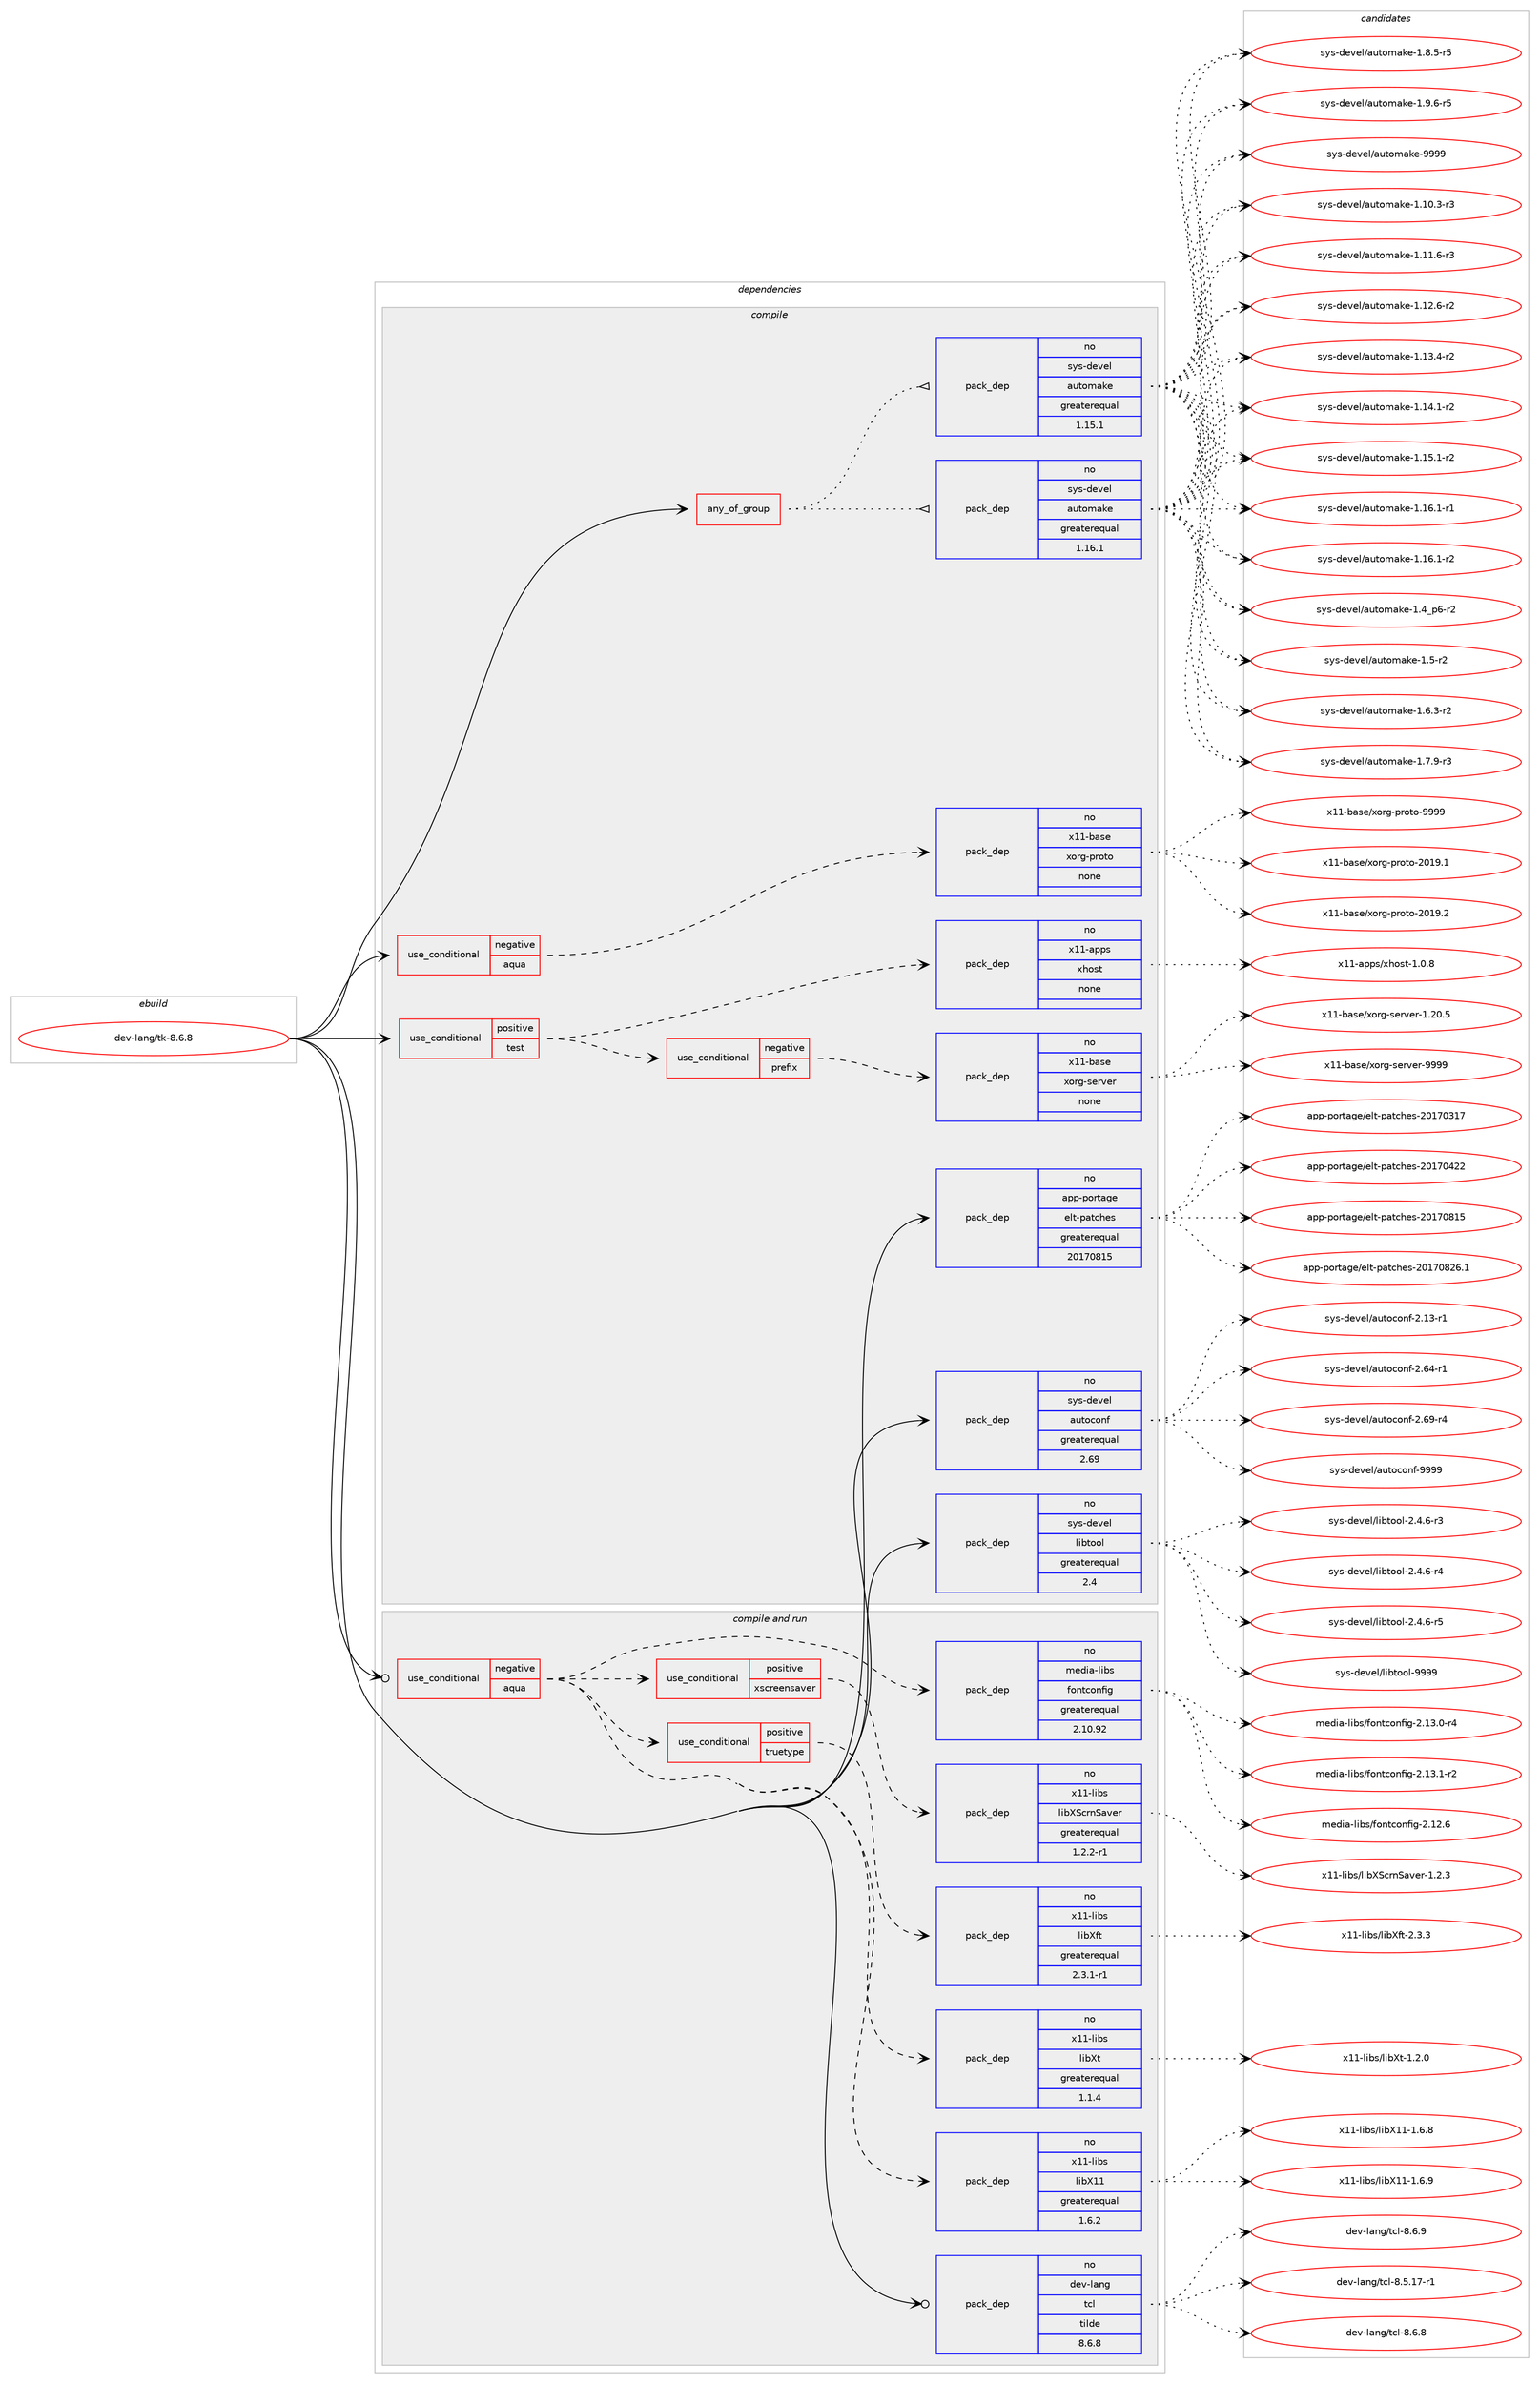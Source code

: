 digraph prolog {

# *************
# Graph options
# *************

newrank=true;
concentrate=true;
compound=true;
graph [rankdir=LR,fontname=Helvetica,fontsize=10,ranksep=1.5];#, ranksep=2.5, nodesep=0.2];
edge  [arrowhead=vee];
node  [fontname=Helvetica,fontsize=10];

# **********
# The ebuild
# **********

subgraph cluster_leftcol {
color=gray;
rank=same;
label=<<i>ebuild</i>>;
id [label="dev-lang/tk-8.6.8", color=red, width=4, href="../dev-lang/tk-8.6.8.svg"];
}

# ****************
# The dependencies
# ****************

subgraph cluster_midcol {
color=gray;
label=<<i>dependencies</i>>;
subgraph cluster_compile {
fillcolor="#eeeeee";
style=filled;
label=<<i>compile</i>>;
subgraph any10984 {
dependency561866 [label=<<TABLE BORDER="0" CELLBORDER="1" CELLSPACING="0" CELLPADDING="4"><TR><TD CELLPADDING="10">any_of_group</TD></TR></TABLE>>, shape=none, color=red];subgraph pack419631 {
dependency561867 [label=<<TABLE BORDER="0" CELLBORDER="1" CELLSPACING="0" CELLPADDING="4" WIDTH="220"><TR><TD ROWSPAN="6" CELLPADDING="30">pack_dep</TD></TR><TR><TD WIDTH="110">no</TD></TR><TR><TD>sys-devel</TD></TR><TR><TD>automake</TD></TR><TR><TD>greaterequal</TD></TR><TR><TD>1.16.1</TD></TR></TABLE>>, shape=none, color=blue];
}
dependency561866:e -> dependency561867:w [weight=20,style="dotted",arrowhead="oinv"];
subgraph pack419632 {
dependency561868 [label=<<TABLE BORDER="0" CELLBORDER="1" CELLSPACING="0" CELLPADDING="4" WIDTH="220"><TR><TD ROWSPAN="6" CELLPADDING="30">pack_dep</TD></TR><TR><TD WIDTH="110">no</TD></TR><TR><TD>sys-devel</TD></TR><TR><TD>automake</TD></TR><TR><TD>greaterequal</TD></TR><TR><TD>1.15.1</TD></TR></TABLE>>, shape=none, color=blue];
}
dependency561866:e -> dependency561868:w [weight=20,style="dotted",arrowhead="oinv"];
}
id:e -> dependency561866:w [weight=20,style="solid",arrowhead="vee"];
subgraph cond130894 {
dependency561869 [label=<<TABLE BORDER="0" CELLBORDER="1" CELLSPACING="0" CELLPADDING="4"><TR><TD ROWSPAN="3" CELLPADDING="10">use_conditional</TD></TR><TR><TD>negative</TD></TR><TR><TD>aqua</TD></TR></TABLE>>, shape=none, color=red];
subgraph pack419633 {
dependency561870 [label=<<TABLE BORDER="0" CELLBORDER="1" CELLSPACING="0" CELLPADDING="4" WIDTH="220"><TR><TD ROWSPAN="6" CELLPADDING="30">pack_dep</TD></TR><TR><TD WIDTH="110">no</TD></TR><TR><TD>x11-base</TD></TR><TR><TD>xorg-proto</TD></TR><TR><TD>none</TD></TR><TR><TD></TD></TR></TABLE>>, shape=none, color=blue];
}
dependency561869:e -> dependency561870:w [weight=20,style="dashed",arrowhead="vee"];
}
id:e -> dependency561869:w [weight=20,style="solid",arrowhead="vee"];
subgraph cond130895 {
dependency561871 [label=<<TABLE BORDER="0" CELLBORDER="1" CELLSPACING="0" CELLPADDING="4"><TR><TD ROWSPAN="3" CELLPADDING="10">use_conditional</TD></TR><TR><TD>positive</TD></TR><TR><TD>test</TD></TR></TABLE>>, shape=none, color=red];
subgraph cond130896 {
dependency561872 [label=<<TABLE BORDER="0" CELLBORDER="1" CELLSPACING="0" CELLPADDING="4"><TR><TD ROWSPAN="3" CELLPADDING="10">use_conditional</TD></TR><TR><TD>negative</TD></TR><TR><TD>prefix</TD></TR></TABLE>>, shape=none, color=red];
subgraph pack419634 {
dependency561873 [label=<<TABLE BORDER="0" CELLBORDER="1" CELLSPACING="0" CELLPADDING="4" WIDTH="220"><TR><TD ROWSPAN="6" CELLPADDING="30">pack_dep</TD></TR><TR><TD WIDTH="110">no</TD></TR><TR><TD>x11-base</TD></TR><TR><TD>xorg-server</TD></TR><TR><TD>none</TD></TR><TR><TD></TD></TR></TABLE>>, shape=none, color=blue];
}
dependency561872:e -> dependency561873:w [weight=20,style="dashed",arrowhead="vee"];
}
dependency561871:e -> dependency561872:w [weight=20,style="dashed",arrowhead="vee"];
subgraph pack419635 {
dependency561874 [label=<<TABLE BORDER="0" CELLBORDER="1" CELLSPACING="0" CELLPADDING="4" WIDTH="220"><TR><TD ROWSPAN="6" CELLPADDING="30">pack_dep</TD></TR><TR><TD WIDTH="110">no</TD></TR><TR><TD>x11-apps</TD></TR><TR><TD>xhost</TD></TR><TR><TD>none</TD></TR><TR><TD></TD></TR></TABLE>>, shape=none, color=blue];
}
dependency561871:e -> dependency561874:w [weight=20,style="dashed",arrowhead="vee"];
}
id:e -> dependency561871:w [weight=20,style="solid",arrowhead="vee"];
subgraph pack419636 {
dependency561875 [label=<<TABLE BORDER="0" CELLBORDER="1" CELLSPACING="0" CELLPADDING="4" WIDTH="220"><TR><TD ROWSPAN="6" CELLPADDING="30">pack_dep</TD></TR><TR><TD WIDTH="110">no</TD></TR><TR><TD>app-portage</TD></TR><TR><TD>elt-patches</TD></TR><TR><TD>greaterequal</TD></TR><TR><TD>20170815</TD></TR></TABLE>>, shape=none, color=blue];
}
id:e -> dependency561875:w [weight=20,style="solid",arrowhead="vee"];
subgraph pack419637 {
dependency561876 [label=<<TABLE BORDER="0" CELLBORDER="1" CELLSPACING="0" CELLPADDING="4" WIDTH="220"><TR><TD ROWSPAN="6" CELLPADDING="30">pack_dep</TD></TR><TR><TD WIDTH="110">no</TD></TR><TR><TD>sys-devel</TD></TR><TR><TD>autoconf</TD></TR><TR><TD>greaterequal</TD></TR><TR><TD>2.69</TD></TR></TABLE>>, shape=none, color=blue];
}
id:e -> dependency561876:w [weight=20,style="solid",arrowhead="vee"];
subgraph pack419638 {
dependency561877 [label=<<TABLE BORDER="0" CELLBORDER="1" CELLSPACING="0" CELLPADDING="4" WIDTH="220"><TR><TD ROWSPAN="6" CELLPADDING="30">pack_dep</TD></TR><TR><TD WIDTH="110">no</TD></TR><TR><TD>sys-devel</TD></TR><TR><TD>libtool</TD></TR><TR><TD>greaterequal</TD></TR><TR><TD>2.4</TD></TR></TABLE>>, shape=none, color=blue];
}
id:e -> dependency561877:w [weight=20,style="solid",arrowhead="vee"];
}
subgraph cluster_compileandrun {
fillcolor="#eeeeee";
style=filled;
label=<<i>compile and run</i>>;
subgraph cond130897 {
dependency561878 [label=<<TABLE BORDER="0" CELLBORDER="1" CELLSPACING="0" CELLPADDING="4"><TR><TD ROWSPAN="3" CELLPADDING="10">use_conditional</TD></TR><TR><TD>negative</TD></TR><TR><TD>aqua</TD></TR></TABLE>>, shape=none, color=red];
subgraph pack419639 {
dependency561879 [label=<<TABLE BORDER="0" CELLBORDER="1" CELLSPACING="0" CELLPADDING="4" WIDTH="220"><TR><TD ROWSPAN="6" CELLPADDING="30">pack_dep</TD></TR><TR><TD WIDTH="110">no</TD></TR><TR><TD>media-libs</TD></TR><TR><TD>fontconfig</TD></TR><TR><TD>greaterequal</TD></TR><TR><TD>2.10.92</TD></TR></TABLE>>, shape=none, color=blue];
}
dependency561878:e -> dependency561879:w [weight=20,style="dashed",arrowhead="vee"];
subgraph pack419640 {
dependency561880 [label=<<TABLE BORDER="0" CELLBORDER="1" CELLSPACING="0" CELLPADDING="4" WIDTH="220"><TR><TD ROWSPAN="6" CELLPADDING="30">pack_dep</TD></TR><TR><TD WIDTH="110">no</TD></TR><TR><TD>x11-libs</TD></TR><TR><TD>libX11</TD></TR><TR><TD>greaterequal</TD></TR><TR><TD>1.6.2</TD></TR></TABLE>>, shape=none, color=blue];
}
dependency561878:e -> dependency561880:w [weight=20,style="dashed",arrowhead="vee"];
subgraph pack419641 {
dependency561881 [label=<<TABLE BORDER="0" CELLBORDER="1" CELLSPACING="0" CELLPADDING="4" WIDTH="220"><TR><TD ROWSPAN="6" CELLPADDING="30">pack_dep</TD></TR><TR><TD WIDTH="110">no</TD></TR><TR><TD>x11-libs</TD></TR><TR><TD>libXt</TD></TR><TR><TD>greaterequal</TD></TR><TR><TD>1.1.4</TD></TR></TABLE>>, shape=none, color=blue];
}
dependency561878:e -> dependency561881:w [weight=20,style="dashed",arrowhead="vee"];
subgraph cond130898 {
dependency561882 [label=<<TABLE BORDER="0" CELLBORDER="1" CELLSPACING="0" CELLPADDING="4"><TR><TD ROWSPAN="3" CELLPADDING="10">use_conditional</TD></TR><TR><TD>positive</TD></TR><TR><TD>truetype</TD></TR></TABLE>>, shape=none, color=red];
subgraph pack419642 {
dependency561883 [label=<<TABLE BORDER="0" CELLBORDER="1" CELLSPACING="0" CELLPADDING="4" WIDTH="220"><TR><TD ROWSPAN="6" CELLPADDING="30">pack_dep</TD></TR><TR><TD WIDTH="110">no</TD></TR><TR><TD>x11-libs</TD></TR><TR><TD>libXft</TD></TR><TR><TD>greaterequal</TD></TR><TR><TD>2.3.1-r1</TD></TR></TABLE>>, shape=none, color=blue];
}
dependency561882:e -> dependency561883:w [weight=20,style="dashed",arrowhead="vee"];
}
dependency561878:e -> dependency561882:w [weight=20,style="dashed",arrowhead="vee"];
subgraph cond130899 {
dependency561884 [label=<<TABLE BORDER="0" CELLBORDER="1" CELLSPACING="0" CELLPADDING="4"><TR><TD ROWSPAN="3" CELLPADDING="10">use_conditional</TD></TR><TR><TD>positive</TD></TR><TR><TD>xscreensaver</TD></TR></TABLE>>, shape=none, color=red];
subgraph pack419643 {
dependency561885 [label=<<TABLE BORDER="0" CELLBORDER="1" CELLSPACING="0" CELLPADDING="4" WIDTH="220"><TR><TD ROWSPAN="6" CELLPADDING="30">pack_dep</TD></TR><TR><TD WIDTH="110">no</TD></TR><TR><TD>x11-libs</TD></TR><TR><TD>libXScrnSaver</TD></TR><TR><TD>greaterequal</TD></TR><TR><TD>1.2.2-r1</TD></TR></TABLE>>, shape=none, color=blue];
}
dependency561884:e -> dependency561885:w [weight=20,style="dashed",arrowhead="vee"];
}
dependency561878:e -> dependency561884:w [weight=20,style="dashed",arrowhead="vee"];
}
id:e -> dependency561878:w [weight=20,style="solid",arrowhead="odotvee"];
subgraph pack419644 {
dependency561886 [label=<<TABLE BORDER="0" CELLBORDER="1" CELLSPACING="0" CELLPADDING="4" WIDTH="220"><TR><TD ROWSPAN="6" CELLPADDING="30">pack_dep</TD></TR><TR><TD WIDTH="110">no</TD></TR><TR><TD>dev-lang</TD></TR><TR><TD>tcl</TD></TR><TR><TD>tilde</TD></TR><TR><TD>8.6.8</TD></TR></TABLE>>, shape=none, color=blue];
}
id:e -> dependency561886:w [weight=20,style="solid",arrowhead="odotvee"];
}
subgraph cluster_run {
fillcolor="#eeeeee";
style=filled;
label=<<i>run</i>>;
}
}

# **************
# The candidates
# **************

subgraph cluster_choices {
rank=same;
color=gray;
label=<<i>candidates</i>>;

subgraph choice419631 {
color=black;
nodesep=1;
choice11512111545100101118101108479711711611110997107101454946494846514511451 [label="sys-devel/automake-1.10.3-r3", color=red, width=4,href="../sys-devel/automake-1.10.3-r3.svg"];
choice11512111545100101118101108479711711611110997107101454946494946544511451 [label="sys-devel/automake-1.11.6-r3", color=red, width=4,href="../sys-devel/automake-1.11.6-r3.svg"];
choice11512111545100101118101108479711711611110997107101454946495046544511450 [label="sys-devel/automake-1.12.6-r2", color=red, width=4,href="../sys-devel/automake-1.12.6-r2.svg"];
choice11512111545100101118101108479711711611110997107101454946495146524511450 [label="sys-devel/automake-1.13.4-r2", color=red, width=4,href="../sys-devel/automake-1.13.4-r2.svg"];
choice11512111545100101118101108479711711611110997107101454946495246494511450 [label="sys-devel/automake-1.14.1-r2", color=red, width=4,href="../sys-devel/automake-1.14.1-r2.svg"];
choice11512111545100101118101108479711711611110997107101454946495346494511450 [label="sys-devel/automake-1.15.1-r2", color=red, width=4,href="../sys-devel/automake-1.15.1-r2.svg"];
choice11512111545100101118101108479711711611110997107101454946495446494511449 [label="sys-devel/automake-1.16.1-r1", color=red, width=4,href="../sys-devel/automake-1.16.1-r1.svg"];
choice11512111545100101118101108479711711611110997107101454946495446494511450 [label="sys-devel/automake-1.16.1-r2", color=red, width=4,href="../sys-devel/automake-1.16.1-r2.svg"];
choice115121115451001011181011084797117116111109971071014549465295112544511450 [label="sys-devel/automake-1.4_p6-r2", color=red, width=4,href="../sys-devel/automake-1.4_p6-r2.svg"];
choice11512111545100101118101108479711711611110997107101454946534511450 [label="sys-devel/automake-1.5-r2", color=red, width=4,href="../sys-devel/automake-1.5-r2.svg"];
choice115121115451001011181011084797117116111109971071014549465446514511450 [label="sys-devel/automake-1.6.3-r2", color=red, width=4,href="../sys-devel/automake-1.6.3-r2.svg"];
choice115121115451001011181011084797117116111109971071014549465546574511451 [label="sys-devel/automake-1.7.9-r3", color=red, width=4,href="../sys-devel/automake-1.7.9-r3.svg"];
choice115121115451001011181011084797117116111109971071014549465646534511453 [label="sys-devel/automake-1.8.5-r5", color=red, width=4,href="../sys-devel/automake-1.8.5-r5.svg"];
choice115121115451001011181011084797117116111109971071014549465746544511453 [label="sys-devel/automake-1.9.6-r5", color=red, width=4,href="../sys-devel/automake-1.9.6-r5.svg"];
choice115121115451001011181011084797117116111109971071014557575757 [label="sys-devel/automake-9999", color=red, width=4,href="../sys-devel/automake-9999.svg"];
dependency561867:e -> choice11512111545100101118101108479711711611110997107101454946494846514511451:w [style=dotted,weight="100"];
dependency561867:e -> choice11512111545100101118101108479711711611110997107101454946494946544511451:w [style=dotted,weight="100"];
dependency561867:e -> choice11512111545100101118101108479711711611110997107101454946495046544511450:w [style=dotted,weight="100"];
dependency561867:e -> choice11512111545100101118101108479711711611110997107101454946495146524511450:w [style=dotted,weight="100"];
dependency561867:e -> choice11512111545100101118101108479711711611110997107101454946495246494511450:w [style=dotted,weight="100"];
dependency561867:e -> choice11512111545100101118101108479711711611110997107101454946495346494511450:w [style=dotted,weight="100"];
dependency561867:e -> choice11512111545100101118101108479711711611110997107101454946495446494511449:w [style=dotted,weight="100"];
dependency561867:e -> choice11512111545100101118101108479711711611110997107101454946495446494511450:w [style=dotted,weight="100"];
dependency561867:e -> choice115121115451001011181011084797117116111109971071014549465295112544511450:w [style=dotted,weight="100"];
dependency561867:e -> choice11512111545100101118101108479711711611110997107101454946534511450:w [style=dotted,weight="100"];
dependency561867:e -> choice115121115451001011181011084797117116111109971071014549465446514511450:w [style=dotted,weight="100"];
dependency561867:e -> choice115121115451001011181011084797117116111109971071014549465546574511451:w [style=dotted,weight="100"];
dependency561867:e -> choice115121115451001011181011084797117116111109971071014549465646534511453:w [style=dotted,weight="100"];
dependency561867:e -> choice115121115451001011181011084797117116111109971071014549465746544511453:w [style=dotted,weight="100"];
dependency561867:e -> choice115121115451001011181011084797117116111109971071014557575757:w [style=dotted,weight="100"];
}
subgraph choice419632 {
color=black;
nodesep=1;
choice11512111545100101118101108479711711611110997107101454946494846514511451 [label="sys-devel/automake-1.10.3-r3", color=red, width=4,href="../sys-devel/automake-1.10.3-r3.svg"];
choice11512111545100101118101108479711711611110997107101454946494946544511451 [label="sys-devel/automake-1.11.6-r3", color=red, width=4,href="../sys-devel/automake-1.11.6-r3.svg"];
choice11512111545100101118101108479711711611110997107101454946495046544511450 [label="sys-devel/automake-1.12.6-r2", color=red, width=4,href="../sys-devel/automake-1.12.6-r2.svg"];
choice11512111545100101118101108479711711611110997107101454946495146524511450 [label="sys-devel/automake-1.13.4-r2", color=red, width=4,href="../sys-devel/automake-1.13.4-r2.svg"];
choice11512111545100101118101108479711711611110997107101454946495246494511450 [label="sys-devel/automake-1.14.1-r2", color=red, width=4,href="../sys-devel/automake-1.14.1-r2.svg"];
choice11512111545100101118101108479711711611110997107101454946495346494511450 [label="sys-devel/automake-1.15.1-r2", color=red, width=4,href="../sys-devel/automake-1.15.1-r2.svg"];
choice11512111545100101118101108479711711611110997107101454946495446494511449 [label="sys-devel/automake-1.16.1-r1", color=red, width=4,href="../sys-devel/automake-1.16.1-r1.svg"];
choice11512111545100101118101108479711711611110997107101454946495446494511450 [label="sys-devel/automake-1.16.1-r2", color=red, width=4,href="../sys-devel/automake-1.16.1-r2.svg"];
choice115121115451001011181011084797117116111109971071014549465295112544511450 [label="sys-devel/automake-1.4_p6-r2", color=red, width=4,href="../sys-devel/automake-1.4_p6-r2.svg"];
choice11512111545100101118101108479711711611110997107101454946534511450 [label="sys-devel/automake-1.5-r2", color=red, width=4,href="../sys-devel/automake-1.5-r2.svg"];
choice115121115451001011181011084797117116111109971071014549465446514511450 [label="sys-devel/automake-1.6.3-r2", color=red, width=4,href="../sys-devel/automake-1.6.3-r2.svg"];
choice115121115451001011181011084797117116111109971071014549465546574511451 [label="sys-devel/automake-1.7.9-r3", color=red, width=4,href="../sys-devel/automake-1.7.9-r3.svg"];
choice115121115451001011181011084797117116111109971071014549465646534511453 [label="sys-devel/automake-1.8.5-r5", color=red, width=4,href="../sys-devel/automake-1.8.5-r5.svg"];
choice115121115451001011181011084797117116111109971071014549465746544511453 [label="sys-devel/automake-1.9.6-r5", color=red, width=4,href="../sys-devel/automake-1.9.6-r5.svg"];
choice115121115451001011181011084797117116111109971071014557575757 [label="sys-devel/automake-9999", color=red, width=4,href="../sys-devel/automake-9999.svg"];
dependency561868:e -> choice11512111545100101118101108479711711611110997107101454946494846514511451:w [style=dotted,weight="100"];
dependency561868:e -> choice11512111545100101118101108479711711611110997107101454946494946544511451:w [style=dotted,weight="100"];
dependency561868:e -> choice11512111545100101118101108479711711611110997107101454946495046544511450:w [style=dotted,weight="100"];
dependency561868:e -> choice11512111545100101118101108479711711611110997107101454946495146524511450:w [style=dotted,weight="100"];
dependency561868:e -> choice11512111545100101118101108479711711611110997107101454946495246494511450:w [style=dotted,weight="100"];
dependency561868:e -> choice11512111545100101118101108479711711611110997107101454946495346494511450:w [style=dotted,weight="100"];
dependency561868:e -> choice11512111545100101118101108479711711611110997107101454946495446494511449:w [style=dotted,weight="100"];
dependency561868:e -> choice11512111545100101118101108479711711611110997107101454946495446494511450:w [style=dotted,weight="100"];
dependency561868:e -> choice115121115451001011181011084797117116111109971071014549465295112544511450:w [style=dotted,weight="100"];
dependency561868:e -> choice11512111545100101118101108479711711611110997107101454946534511450:w [style=dotted,weight="100"];
dependency561868:e -> choice115121115451001011181011084797117116111109971071014549465446514511450:w [style=dotted,weight="100"];
dependency561868:e -> choice115121115451001011181011084797117116111109971071014549465546574511451:w [style=dotted,weight="100"];
dependency561868:e -> choice115121115451001011181011084797117116111109971071014549465646534511453:w [style=dotted,weight="100"];
dependency561868:e -> choice115121115451001011181011084797117116111109971071014549465746544511453:w [style=dotted,weight="100"];
dependency561868:e -> choice115121115451001011181011084797117116111109971071014557575757:w [style=dotted,weight="100"];
}
subgraph choice419633 {
color=black;
nodesep=1;
choice1204949459897115101471201111141034511211411111611145504849574649 [label="x11-base/xorg-proto-2019.1", color=red, width=4,href="../x11-base/xorg-proto-2019.1.svg"];
choice1204949459897115101471201111141034511211411111611145504849574650 [label="x11-base/xorg-proto-2019.2", color=red, width=4,href="../x11-base/xorg-proto-2019.2.svg"];
choice120494945989711510147120111114103451121141111161114557575757 [label="x11-base/xorg-proto-9999", color=red, width=4,href="../x11-base/xorg-proto-9999.svg"];
dependency561870:e -> choice1204949459897115101471201111141034511211411111611145504849574649:w [style=dotted,weight="100"];
dependency561870:e -> choice1204949459897115101471201111141034511211411111611145504849574650:w [style=dotted,weight="100"];
dependency561870:e -> choice120494945989711510147120111114103451121141111161114557575757:w [style=dotted,weight="100"];
}
subgraph choice419634 {
color=black;
nodesep=1;
choice1204949459897115101471201111141034511510111411810111445494650484653 [label="x11-base/xorg-server-1.20.5", color=red, width=4,href="../x11-base/xorg-server-1.20.5.svg"];
choice120494945989711510147120111114103451151011141181011144557575757 [label="x11-base/xorg-server-9999", color=red, width=4,href="../x11-base/xorg-server-9999.svg"];
dependency561873:e -> choice1204949459897115101471201111141034511510111411810111445494650484653:w [style=dotted,weight="100"];
dependency561873:e -> choice120494945989711510147120111114103451151011141181011144557575757:w [style=dotted,weight="100"];
}
subgraph choice419635 {
color=black;
nodesep=1;
choice1204949459711211211547120104111115116454946484656 [label="x11-apps/xhost-1.0.8", color=red, width=4,href="../x11-apps/xhost-1.0.8.svg"];
dependency561874:e -> choice1204949459711211211547120104111115116454946484656:w [style=dotted,weight="100"];
}
subgraph choice419636 {
color=black;
nodesep=1;
choice97112112451121111141169710310147101108116451129711699104101115455048495548514955 [label="app-portage/elt-patches-20170317", color=red, width=4,href="../app-portage/elt-patches-20170317.svg"];
choice97112112451121111141169710310147101108116451129711699104101115455048495548525050 [label="app-portage/elt-patches-20170422", color=red, width=4,href="../app-portage/elt-patches-20170422.svg"];
choice97112112451121111141169710310147101108116451129711699104101115455048495548564953 [label="app-portage/elt-patches-20170815", color=red, width=4,href="../app-portage/elt-patches-20170815.svg"];
choice971121124511211111411697103101471011081164511297116991041011154550484955485650544649 [label="app-portage/elt-patches-20170826.1", color=red, width=4,href="../app-portage/elt-patches-20170826.1.svg"];
dependency561875:e -> choice97112112451121111141169710310147101108116451129711699104101115455048495548514955:w [style=dotted,weight="100"];
dependency561875:e -> choice97112112451121111141169710310147101108116451129711699104101115455048495548525050:w [style=dotted,weight="100"];
dependency561875:e -> choice97112112451121111141169710310147101108116451129711699104101115455048495548564953:w [style=dotted,weight="100"];
dependency561875:e -> choice971121124511211111411697103101471011081164511297116991041011154550484955485650544649:w [style=dotted,weight="100"];
}
subgraph choice419637 {
color=black;
nodesep=1;
choice1151211154510010111810110847971171161119911111010245504649514511449 [label="sys-devel/autoconf-2.13-r1", color=red, width=4,href="../sys-devel/autoconf-2.13-r1.svg"];
choice1151211154510010111810110847971171161119911111010245504654524511449 [label="sys-devel/autoconf-2.64-r1", color=red, width=4,href="../sys-devel/autoconf-2.64-r1.svg"];
choice1151211154510010111810110847971171161119911111010245504654574511452 [label="sys-devel/autoconf-2.69-r4", color=red, width=4,href="../sys-devel/autoconf-2.69-r4.svg"];
choice115121115451001011181011084797117116111991111101024557575757 [label="sys-devel/autoconf-9999", color=red, width=4,href="../sys-devel/autoconf-9999.svg"];
dependency561876:e -> choice1151211154510010111810110847971171161119911111010245504649514511449:w [style=dotted,weight="100"];
dependency561876:e -> choice1151211154510010111810110847971171161119911111010245504654524511449:w [style=dotted,weight="100"];
dependency561876:e -> choice1151211154510010111810110847971171161119911111010245504654574511452:w [style=dotted,weight="100"];
dependency561876:e -> choice115121115451001011181011084797117116111991111101024557575757:w [style=dotted,weight="100"];
}
subgraph choice419638 {
color=black;
nodesep=1;
choice1151211154510010111810110847108105981161111111084550465246544511451 [label="sys-devel/libtool-2.4.6-r3", color=red, width=4,href="../sys-devel/libtool-2.4.6-r3.svg"];
choice1151211154510010111810110847108105981161111111084550465246544511452 [label="sys-devel/libtool-2.4.6-r4", color=red, width=4,href="../sys-devel/libtool-2.4.6-r4.svg"];
choice1151211154510010111810110847108105981161111111084550465246544511453 [label="sys-devel/libtool-2.4.6-r5", color=red, width=4,href="../sys-devel/libtool-2.4.6-r5.svg"];
choice1151211154510010111810110847108105981161111111084557575757 [label="sys-devel/libtool-9999", color=red, width=4,href="../sys-devel/libtool-9999.svg"];
dependency561877:e -> choice1151211154510010111810110847108105981161111111084550465246544511451:w [style=dotted,weight="100"];
dependency561877:e -> choice1151211154510010111810110847108105981161111111084550465246544511452:w [style=dotted,weight="100"];
dependency561877:e -> choice1151211154510010111810110847108105981161111111084550465246544511453:w [style=dotted,weight="100"];
dependency561877:e -> choice1151211154510010111810110847108105981161111111084557575757:w [style=dotted,weight="100"];
}
subgraph choice419639 {
color=black;
nodesep=1;
choice109101100105974510810598115471021111101169911111010210510345504649504654 [label="media-libs/fontconfig-2.12.6", color=red, width=4,href="../media-libs/fontconfig-2.12.6.svg"];
choice1091011001059745108105981154710211111011699111110102105103455046495146484511452 [label="media-libs/fontconfig-2.13.0-r4", color=red, width=4,href="../media-libs/fontconfig-2.13.0-r4.svg"];
choice1091011001059745108105981154710211111011699111110102105103455046495146494511450 [label="media-libs/fontconfig-2.13.1-r2", color=red, width=4,href="../media-libs/fontconfig-2.13.1-r2.svg"];
dependency561879:e -> choice109101100105974510810598115471021111101169911111010210510345504649504654:w [style=dotted,weight="100"];
dependency561879:e -> choice1091011001059745108105981154710211111011699111110102105103455046495146484511452:w [style=dotted,weight="100"];
dependency561879:e -> choice1091011001059745108105981154710211111011699111110102105103455046495146494511450:w [style=dotted,weight="100"];
}
subgraph choice419640 {
color=black;
nodesep=1;
choice120494945108105981154710810598884949454946544656 [label="x11-libs/libX11-1.6.8", color=red, width=4,href="../x11-libs/libX11-1.6.8.svg"];
choice120494945108105981154710810598884949454946544657 [label="x11-libs/libX11-1.6.9", color=red, width=4,href="../x11-libs/libX11-1.6.9.svg"];
dependency561880:e -> choice120494945108105981154710810598884949454946544656:w [style=dotted,weight="100"];
dependency561880:e -> choice120494945108105981154710810598884949454946544657:w [style=dotted,weight="100"];
}
subgraph choice419641 {
color=black;
nodesep=1;
choice12049494510810598115471081059888116454946504648 [label="x11-libs/libXt-1.2.0", color=red, width=4,href="../x11-libs/libXt-1.2.0.svg"];
dependency561881:e -> choice12049494510810598115471081059888116454946504648:w [style=dotted,weight="100"];
}
subgraph choice419642 {
color=black;
nodesep=1;
choice12049494510810598115471081059888102116455046514651 [label="x11-libs/libXft-2.3.3", color=red, width=4,href="../x11-libs/libXft-2.3.3.svg"];
dependency561883:e -> choice12049494510810598115471081059888102116455046514651:w [style=dotted,weight="100"];
}
subgraph choice419643 {
color=black;
nodesep=1;
choice1204949451081059811547108105988883991141108397118101114454946504651 [label="x11-libs/libXScrnSaver-1.2.3", color=red, width=4,href="../x11-libs/libXScrnSaver-1.2.3.svg"];
dependency561885:e -> choice1204949451081059811547108105988883991141108397118101114454946504651:w [style=dotted,weight="100"];
}
subgraph choice419644 {
color=black;
nodesep=1;
choice10010111845108971101034711699108455646534649554511449 [label="dev-lang/tcl-8.5.17-r1", color=red, width=4,href="../dev-lang/tcl-8.5.17-r1.svg"];
choice10010111845108971101034711699108455646544656 [label="dev-lang/tcl-8.6.8", color=red, width=4,href="../dev-lang/tcl-8.6.8.svg"];
choice10010111845108971101034711699108455646544657 [label="dev-lang/tcl-8.6.9", color=red, width=4,href="../dev-lang/tcl-8.6.9.svg"];
dependency561886:e -> choice10010111845108971101034711699108455646534649554511449:w [style=dotted,weight="100"];
dependency561886:e -> choice10010111845108971101034711699108455646544656:w [style=dotted,weight="100"];
dependency561886:e -> choice10010111845108971101034711699108455646544657:w [style=dotted,weight="100"];
}
}

}

